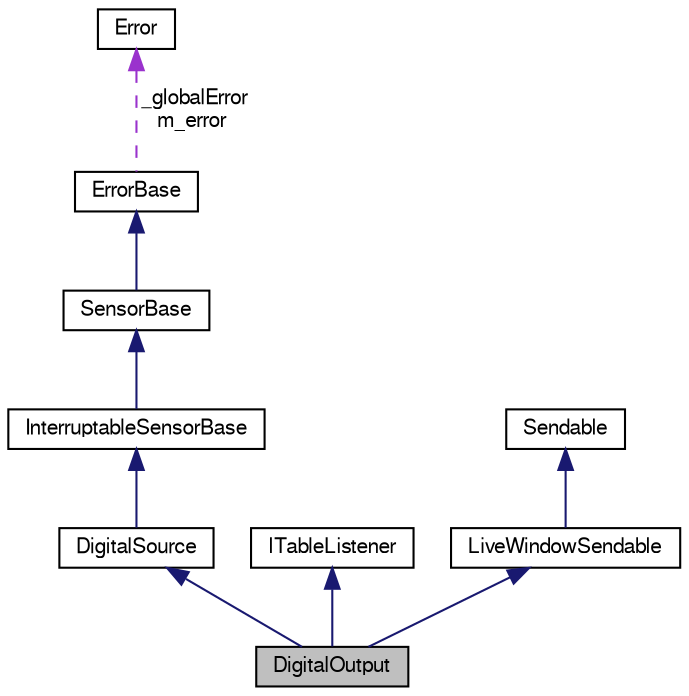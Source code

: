 digraph "DigitalOutput"
{
  bgcolor="transparent";
  edge [fontname="FreeSans",fontsize="10",labelfontname="FreeSans",labelfontsize="10"];
  node [fontname="FreeSans",fontsize="10",shape=record];
  Node1 [label="DigitalOutput",height=0.2,width=0.4,color="black", fillcolor="grey75", style="filled" fontcolor="black"];
  Node2 -> Node1 [dir="back",color="midnightblue",fontsize="10",style="solid",fontname="FreeSans"];
  Node2 [label="DigitalSource",height=0.2,width=0.4,color="black",URL="$class_digital_source.html"];
  Node3 -> Node2 [dir="back",color="midnightblue",fontsize="10",style="solid",fontname="FreeSans"];
  Node3 [label="InterruptableSensorBase",height=0.2,width=0.4,color="black",URL="$class_interruptable_sensor_base.html"];
  Node4 -> Node3 [dir="back",color="midnightblue",fontsize="10",style="solid",fontname="FreeSans"];
  Node4 [label="SensorBase",height=0.2,width=0.4,color="black",URL="$class_sensor_base.html"];
  Node5 -> Node4 [dir="back",color="midnightblue",fontsize="10",style="solid",fontname="FreeSans"];
  Node5 [label="ErrorBase",height=0.2,width=0.4,color="black",URL="$class_error_base.html"];
  Node6 -> Node5 [dir="back",color="darkorchid3",fontsize="10",style="dashed",label=" _globalError\nm_error" ,fontname="FreeSans"];
  Node6 [label="Error",height=0.2,width=0.4,color="black",URL="$class_error.html"];
  Node7 -> Node1 [dir="back",color="midnightblue",fontsize="10",style="solid",fontname="FreeSans"];
  Node7 [label="ITableListener",height=0.2,width=0.4,color="black",URL="$class_i_table_listener.html"];
  Node8 -> Node1 [dir="back",color="midnightblue",fontsize="10",style="solid",fontname="FreeSans"];
  Node8 [label="LiveWindowSendable",height=0.2,width=0.4,color="black",URL="$class_live_window_sendable.html"];
  Node9 -> Node8 [dir="back",color="midnightblue",fontsize="10",style="solid",fontname="FreeSans"];
  Node9 [label="Sendable",height=0.2,width=0.4,color="black",URL="$class_sendable.html"];
}
